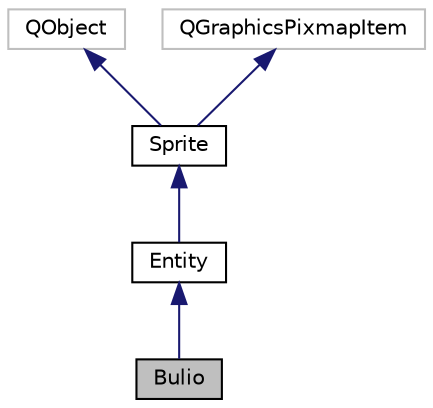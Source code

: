 digraph "Bulio"
{
 // LATEX_PDF_SIZE
  edge [fontname="Helvetica",fontsize="10",labelfontname="Helvetica",labelfontsize="10"];
  node [fontname="Helvetica",fontsize="10",shape=record];
  Node1 [label="Bulio",height=0.2,width=0.4,color="black", fillcolor="grey75", style="filled", fontcolor="black",tooltip="la Classe Bulio gère l'ennemie de base du jeu, dans une scene. Cette classe hérite de la classe Entit..."];
  Node2 -> Node1 [dir="back",color="midnightblue",fontsize="10",style="solid",fontname="Helvetica"];
  Node2 [label="Entity",height=0.2,width=0.4,color="black", fillcolor="white", style="filled",URL="$class_entity.html",tooltip="The Entity class Cette classe est permet de crée une entité et de la géré avec différente méthode...."];
  Node3 -> Node2 [dir="back",color="midnightblue",fontsize="10",style="solid",fontname="Helvetica"];
  Node3 [label="Sprite",height=0.2,width=0.4,color="black", fillcolor="white", style="filled",URL="$class_sprite.html",tooltip="Classe qui représente un élément d'animation graphique 2D."];
  Node4 -> Node3 [dir="back",color="midnightblue",fontsize="10",style="solid",fontname="Helvetica"];
  Node4 [label="QObject",height=0.2,width=0.4,color="grey75", fillcolor="white", style="filled",tooltip=" "];
  Node5 -> Node3 [dir="back",color="midnightblue",fontsize="10",style="solid",fontname="Helvetica"];
  Node5 [label="QGraphicsPixmapItem",height=0.2,width=0.4,color="grey75", fillcolor="white", style="filled",tooltip=" "];
}
